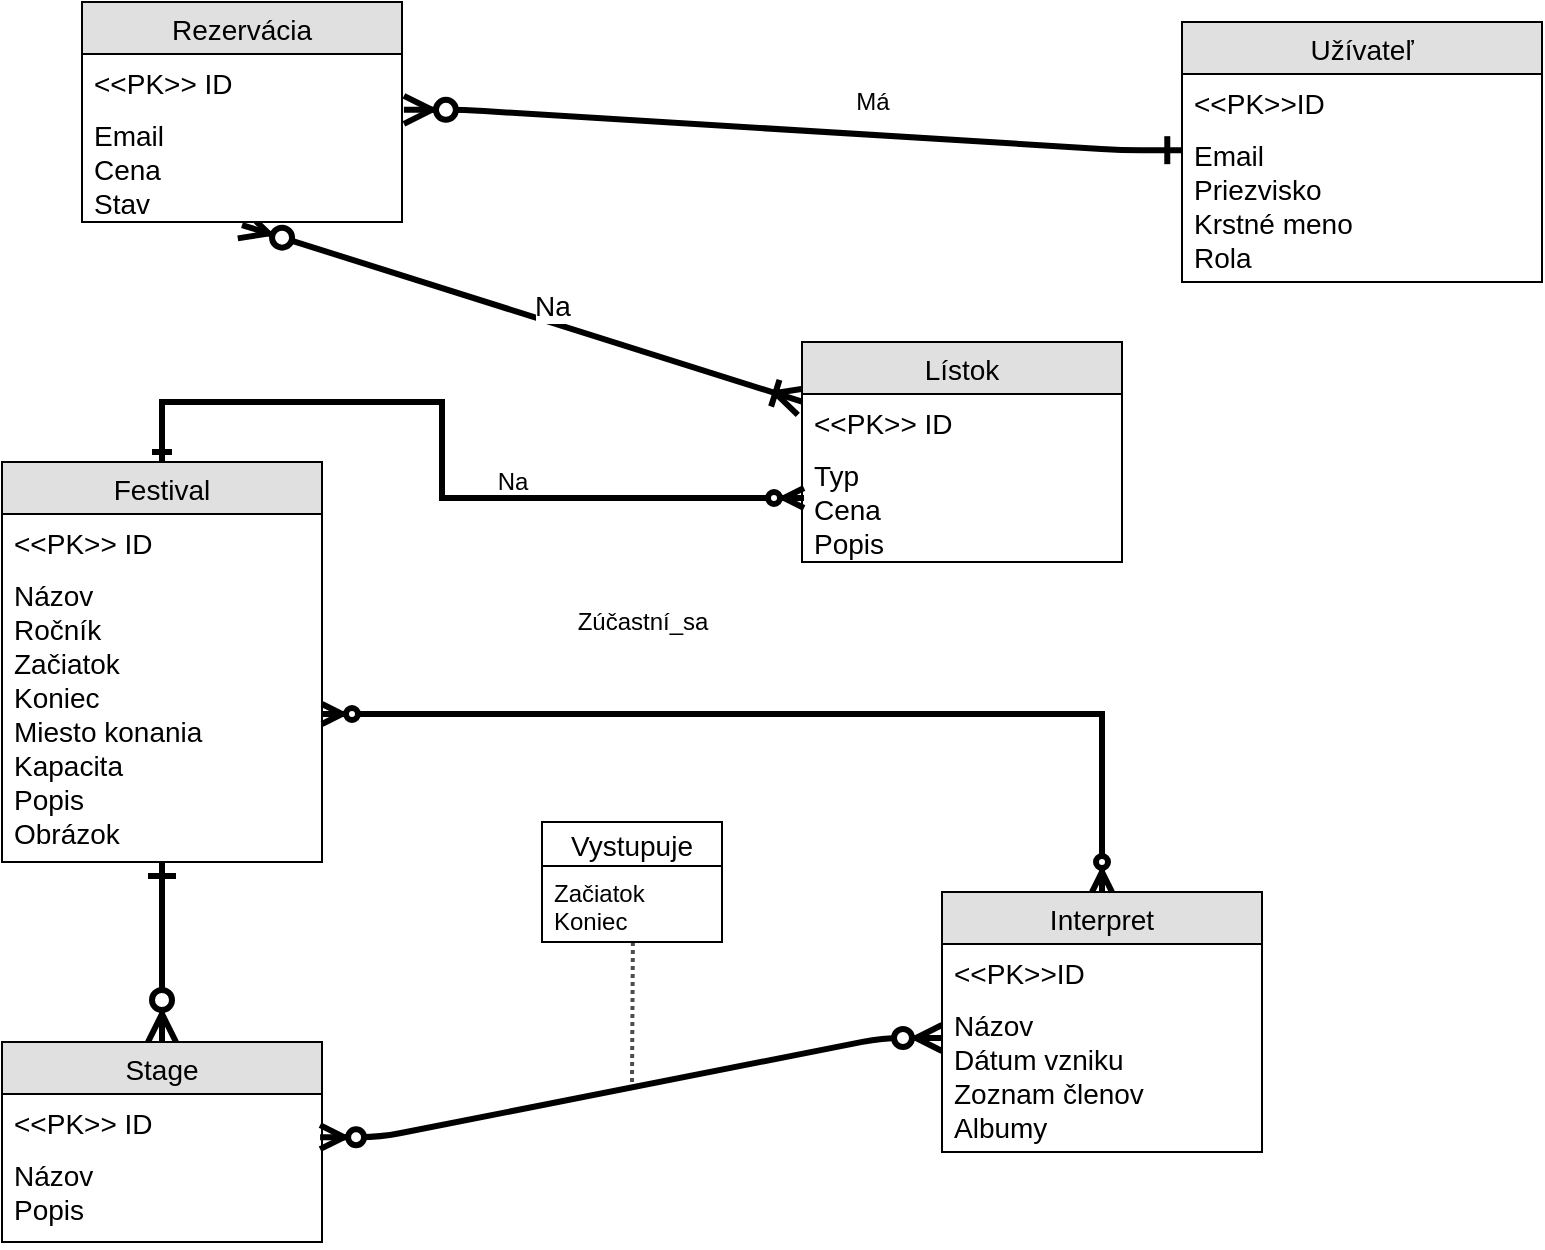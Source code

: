 <mxfile version="13.10.5" type="github">
  <diagram id="SqzLZP4Tq1UI5nP1CFep" name="Page-1">
    <mxGraphModel dx="1221" dy="682" grid="1" gridSize="10" guides="1" tooltips="1" connect="1" arrows="1" fold="1" page="1" pageScale="1" pageWidth="1169" pageHeight="827" math="0" shadow="0">
      <root>
        <mxCell id="0" />
        <mxCell id="1" parent="0" />
        <mxCell id="MLYBAFH9ieWStkkf3gBx-81" style="orthogonalLoop=1;jettySize=auto;html=1;exitX=0.5;exitY=0;exitDx=0;exitDy=0;startArrow=ERzeroToMany;startSize=10;endArrow=ERone;endSize=10;strokeWidth=3;fontSize=12;endFill=0;startFill=1;" parent="1" source="MLYBAFH9ieWStkkf3gBx-42" target="MLYBAFH9ieWStkkf3gBx-8" edge="1">
          <mxGeometry relative="1" as="geometry" />
        </mxCell>
        <mxCell id="MLYBAFH9ieWStkkf3gBx-64" value="" style="fontSize=12;html=1;endArrow=ERoneToMany;startArrow=ERzeroToMany;strokeWidth=3;endSize=10;startSize=10;exitX=0.5;exitY=1.026;exitDx=0;exitDy=0;exitPerimeter=0;startFill=1;endFill=0;rounded=0;jumpStyle=none;" parent="1" source="MLYBAFH9ieWStkkf3gBx-11" target="BZns07hrkQqCRaPmtEQy-5" edge="1">
          <mxGeometry width="100" height="100" relative="1" as="geometry">
            <mxPoint x="230" y="160" as="sourcePoint" />
            <mxPoint x="388" y="20" as="targetPoint" />
          </mxGeometry>
        </mxCell>
        <mxCell id="MLYBAFH9ieWStkkf3gBx-65" value="Na" style="text;html=1;align=center;verticalAlign=middle;resizable=0;points=[];labelBackgroundColor=#ffffff;fontSize=14;" parent="MLYBAFH9ieWStkkf3gBx-64" vertex="1" connectable="0">
          <mxGeometry x="-0.036" y="1" relative="1" as="geometry">
            <mxPoint x="19" y="-1" as="offset" />
          </mxGeometry>
        </mxCell>
        <mxCell id="MLYBAFH9ieWStkkf3gBx-86" style="rounded=0;orthogonalLoop=1;jettySize=auto;html=1;startSize=8;endArrow=none;endFill=0;endSize=9;strokeWidth=2;fontSize=14;dashed=1;dashPattern=1 1;strokeColor=#4D4D4D;entryX=0.505;entryY=0.984;entryDx=0;entryDy=0;entryPerimeter=0;" parent="1" target="MLYBAFH9ieWStkkf3gBx-85" edge="1">
          <mxGeometry relative="1" as="geometry">
            <mxPoint x="460" y="506" as="targetPoint" />
            <mxPoint x="375" y="570" as="sourcePoint" />
          </mxGeometry>
        </mxCell>
        <mxCell id="MLYBAFH9ieWStkkf3gBx-42" value="Stage" style="swimlane;fontStyle=0;childLayout=stackLayout;horizontal=1;startSize=26;fillColor=#e0e0e0;horizontalStack=0;resizeParent=1;resizeParentMax=0;resizeLast=0;collapsible=1;marginBottom=0;swimlaneFillColor=#ffffff;align=center;fontSize=14;" parent="1" vertex="1">
          <mxGeometry x="60" y="550" width="160" height="100" as="geometry" />
        </mxCell>
        <mxCell id="MLYBAFH9ieWStkkf3gBx-43" value="&lt;&lt;PK&gt;&gt; ID" style="text;strokeColor=none;fillColor=none;spacingLeft=4;spacingRight=4;overflow=hidden;rotatable=0;points=[[0,0.5],[1,0.5]];portConstraint=eastwest;fontSize=14;" parent="MLYBAFH9ieWStkkf3gBx-42" vertex="1">
          <mxGeometry y="26" width="160" height="26" as="geometry" />
        </mxCell>
        <mxCell id="MLYBAFH9ieWStkkf3gBx-44" value="Názov&#xa;Popis" style="text;strokeColor=none;fillColor=none;spacingLeft=4;spacingRight=4;overflow=hidden;rotatable=0;points=[[0,0.5],[1,0.5]];portConstraint=eastwest;fontSize=14;" parent="MLYBAFH9ieWStkkf3gBx-42" vertex="1">
          <mxGeometry y="52" width="160" height="48" as="geometry" />
        </mxCell>
        <mxCell id="_ilCubiVnPAOIf1o1HvM-1" value="" style="edgeStyle=entityRelationEdgeStyle;fontSize=12;html=1;endArrow=ERzeroToMany;startArrow=ERzeroToMany;strokeWidth=3;endSize=9;startSize=8;exitX=0.994;exitY=-0.092;exitDx=0;exitDy=0;exitPerimeter=0;endFill=1;" parent="1" source="MLYBAFH9ieWStkkf3gBx-44" edge="1">
          <mxGeometry width="100" height="100" relative="1" as="geometry">
            <mxPoint x="219.04" y="547.584" as="sourcePoint" />
            <mxPoint x="530" y="548" as="targetPoint" />
          </mxGeometry>
        </mxCell>
        <mxCell id="MLYBAFH9ieWStkkf3gBx-9" value="Rezervácia" style="swimlane;fontStyle=0;childLayout=stackLayout;horizontal=1;startSize=26;fillColor=#e0e0e0;horizontalStack=0;resizeParent=1;resizeParentMax=0;resizeLast=0;collapsible=1;marginBottom=0;swimlaneFillColor=#ffffff;align=center;fontSize=14;" parent="1" vertex="1">
          <mxGeometry x="100" y="30" width="160" height="110" as="geometry" />
        </mxCell>
        <mxCell id="MLYBAFH9ieWStkkf3gBx-10" value="&lt;&lt;PK&gt;&gt; ID" style="text;strokeColor=none;fillColor=none;spacingLeft=4;spacingRight=4;overflow=hidden;rotatable=0;points=[[0,0.5],[1,0.5]];portConstraint=eastwest;fontSize=14;" parent="MLYBAFH9ieWStkkf3gBx-9" vertex="1">
          <mxGeometry y="26" width="160" height="26" as="geometry" />
        </mxCell>
        <mxCell id="MLYBAFH9ieWStkkf3gBx-11" value="Email&#xa;Cena&#xa;Stav" style="text;strokeColor=none;fillColor=none;spacingLeft=4;spacingRight=4;overflow=hidden;rotatable=0;points=[[0,0.5],[1,0.5]];portConstraint=eastwest;fontSize=14;" parent="MLYBAFH9ieWStkkf3gBx-9" vertex="1">
          <mxGeometry y="52" width="160" height="58" as="geometry" />
        </mxCell>
        <mxCell id="_ilCubiVnPAOIf1o1HvM-3" value="" style="edgeStyle=entityRelationEdgeStyle;fontSize=12;html=1;endArrow=ERone;startArrow=ERzeroToMany;strokeWidth=3;exitX=1.006;exitY=0.033;exitDx=0;exitDy=0;endSize=10;startSize=10;exitPerimeter=0;entryX=-0.002;entryY=0.155;entryDx=0;entryDy=0;entryPerimeter=0;endFill=0;" parent="1" source="MLYBAFH9ieWStkkf3gBx-11" target="MLYBAFH9ieWStkkf3gBx-25" edge="1">
          <mxGeometry width="100" height="100" relative="1" as="geometry">
            <mxPoint x="230" y="331" as="sourcePoint" />
            <mxPoint x="510" y="99" as="targetPoint" />
          </mxGeometry>
        </mxCell>
        <mxCell id="MLYBAFH9ieWStkkf3gBx-23" value="Užívateľ" style="swimlane;fontStyle=0;childLayout=stackLayout;horizontal=1;startSize=26;fillColor=#e0e0e0;horizontalStack=0;resizeParent=1;resizeParentMax=0;resizeLast=0;collapsible=1;marginBottom=0;swimlaneFillColor=#ffffff;align=center;fontSize=14;" parent="1" vertex="1">
          <mxGeometry x="650" y="40" width="180" height="130" as="geometry" />
        </mxCell>
        <mxCell id="MLYBAFH9ieWStkkf3gBx-24" value="&lt;&lt;PK&gt;&gt;ID" style="text;strokeColor=none;fillColor=none;spacingLeft=4;spacingRight=4;overflow=hidden;rotatable=0;points=[[0,0.5],[1,0.5]];portConstraint=eastwest;fontSize=14;" parent="MLYBAFH9ieWStkkf3gBx-23" vertex="1">
          <mxGeometry y="26" width="180" height="26" as="geometry" />
        </mxCell>
        <mxCell id="MLYBAFH9ieWStkkf3gBx-25" value="Email&#xa;Priezvisko&#xa;Krstné meno&#xa;Rola&#xa;" style="text;strokeColor=none;fillColor=none;spacingLeft=4;spacingRight=4;overflow=hidden;rotatable=0;points=[[0,0.5],[1,0.5]];portConstraint=eastwest;fontSize=14;" parent="MLYBAFH9ieWStkkf3gBx-23" vertex="1">
          <mxGeometry y="52" width="180" height="78" as="geometry" />
        </mxCell>
        <mxCell id="MLYBAFH9ieWStkkf3gBx-84" value="Vystupuje" style="swimlane;fontStyle=0;childLayout=stackLayout;horizontal=1;startSize=22;fillColor=none;horizontalStack=0;resizeParent=1;resizeParentMax=0;resizeLast=0;collapsible=1;marginBottom=0;swimlaneFillColor=#ffffff;align=center;fontSize=14;" parent="1" vertex="1">
          <mxGeometry x="330" y="440" width="90" height="60" as="geometry">
            <mxRectangle x="380" y="520" width="90" height="22" as="alternateBounds" />
          </mxGeometry>
        </mxCell>
        <mxCell id="MLYBAFH9ieWStkkf3gBx-85" value="Začiatok&#xa;Koniec" style="text;strokeColor=none;fillColor=none;spacingLeft=4;spacingRight=4;overflow=hidden;rotatable=0;points=[[0,0.5],[1,0.5]];portConstraint=eastwest;fontSize=12;" parent="MLYBAFH9ieWStkkf3gBx-84" vertex="1">
          <mxGeometry y="22" width="90" height="38" as="geometry" />
        </mxCell>
        <mxCell id="MLYBAFH9ieWStkkf3gBx-5" value="Festival" style="swimlane;fontStyle=0;childLayout=stackLayout;horizontal=1;startSize=26;fillColor=#e0e0e0;horizontalStack=0;resizeParent=1;resizeParentMax=0;resizeLast=0;collapsible=1;marginBottom=0;swimlaneFillColor=#ffffff;align=center;fontSize=14;" parent="1" vertex="1">
          <mxGeometry x="60" y="260" width="160" height="200" as="geometry" />
        </mxCell>
        <mxCell id="MLYBAFH9ieWStkkf3gBx-6" value="&lt;&lt;PK&gt;&gt; ID" style="text;strokeColor=none;fillColor=none;spacingLeft=4;spacingRight=4;overflow=hidden;rotatable=0;points=[[0,0.5],[1,0.5]];portConstraint=eastwest;fontSize=14;" parent="MLYBAFH9ieWStkkf3gBx-5" vertex="1">
          <mxGeometry y="26" width="160" height="26" as="geometry" />
        </mxCell>
        <mxCell id="MLYBAFH9ieWStkkf3gBx-8" value="Názov&#xa;Ročník&#xa;Začiatok&#xa;Koniec&#xa;Miesto konania&#xa;Kapacita&#xa;Popis&#xa;Obrázok" style="text;strokeColor=none;fillColor=none;spacingLeft=4;spacingRight=4;overflow=hidden;rotatable=0;points=[[0,0.5],[1,0.5]];portConstraint=eastwest;fontSize=14;" parent="MLYBAFH9ieWStkkf3gBx-5" vertex="1">
          <mxGeometry y="52" width="160" height="148" as="geometry" />
        </mxCell>
        <mxCell id="MLYBAFH9ieWStkkf3gBx-27" value="Interpret" style="swimlane;fontStyle=0;childLayout=stackLayout;horizontal=1;startSize=26;fillColor=#e0e0e0;horizontalStack=0;resizeParent=1;resizeParentMax=0;resizeLast=0;collapsible=1;marginBottom=0;swimlaneFillColor=#ffffff;align=center;fontSize=14;" parent="1" vertex="1">
          <mxGeometry x="530" y="475" width="160" height="130" as="geometry" />
        </mxCell>
        <mxCell id="MLYBAFH9ieWStkkf3gBx-28" value="&lt;&lt;PK&gt;&gt;ID" style="text;strokeColor=none;fillColor=none;spacingLeft=4;spacingRight=4;overflow=hidden;rotatable=0;points=[[0,0.5],[1,0.5]];portConstraint=eastwest;fontSize=14;" parent="MLYBAFH9ieWStkkf3gBx-27" vertex="1">
          <mxGeometry y="26" width="160" height="26" as="geometry" />
        </mxCell>
        <mxCell id="MLYBAFH9ieWStkkf3gBx-29" value="Názov&#xa;Dátum vzniku&#xa;Zoznam členov&#xa;Albumy" style="text;strokeColor=none;fillColor=none;spacingLeft=4;spacingRight=4;overflow=hidden;rotatable=0;points=[[0,0.5],[1,0.5]];portConstraint=eastwest;fontSize=14;" parent="MLYBAFH9ieWStkkf3gBx-27" vertex="1">
          <mxGeometry y="52" width="160" height="78" as="geometry" />
        </mxCell>
        <mxCell id="BZns07hrkQqCRaPmtEQy-1" value="Má" style="text;html=1;align=center;verticalAlign=middle;resizable=0;points=[];autosize=1;" vertex="1" parent="1">
          <mxGeometry x="480" y="70" width="30" height="20" as="geometry" />
        </mxCell>
        <mxCell id="BZns07hrkQqCRaPmtEQy-5" value="Lístok" style="swimlane;fontStyle=0;childLayout=stackLayout;horizontal=1;startSize=26;fillColor=#e0e0e0;horizontalStack=0;resizeParent=1;resizeParentMax=0;resizeLast=0;collapsible=1;marginBottom=0;swimlaneFillColor=#ffffff;align=center;fontSize=14;" vertex="1" parent="1">
          <mxGeometry x="460" y="200" width="160" height="110" as="geometry" />
        </mxCell>
        <mxCell id="BZns07hrkQqCRaPmtEQy-6" value="&lt;&lt;PK&gt;&gt; ID" style="text;strokeColor=none;fillColor=none;spacingLeft=4;spacingRight=4;overflow=hidden;rotatable=0;points=[[0,0.5],[1,0.5]];portConstraint=eastwest;fontSize=14;" vertex="1" parent="BZns07hrkQqCRaPmtEQy-5">
          <mxGeometry y="26" width="160" height="26" as="geometry" />
        </mxCell>
        <mxCell id="BZns07hrkQqCRaPmtEQy-7" value="Typ&#xa;Cena&#xa;Popis" style="text;strokeColor=none;fillColor=none;spacingLeft=4;spacingRight=4;overflow=hidden;rotatable=0;points=[[0,0.5],[1,0.5]];portConstraint=eastwest;fontSize=14;" vertex="1" parent="BZns07hrkQqCRaPmtEQy-5">
          <mxGeometry y="52" width="160" height="58" as="geometry" />
        </mxCell>
        <mxCell id="BZns07hrkQqCRaPmtEQy-8" style="edgeStyle=orthogonalEdgeStyle;rounded=0;orthogonalLoop=1;jettySize=auto;html=1;endArrow=ERone;endFill=0;strokeWidth=3;startArrow=ERzeroToMany;startFill=1;" edge="1" parent="1">
          <mxGeometry relative="1" as="geometry">
            <mxPoint x="461" y="278" as="sourcePoint" />
            <mxPoint x="140" y="260" as="targetPoint" />
            <Array as="points">
              <mxPoint x="461" y="278" />
              <mxPoint x="280" y="278" />
              <mxPoint x="280" y="230" />
              <mxPoint x="140" y="230" />
            </Array>
          </mxGeometry>
        </mxCell>
        <mxCell id="BZns07hrkQqCRaPmtEQy-9" style="edgeStyle=orthogonalEdgeStyle;rounded=0;orthogonalLoop=1;jettySize=auto;html=1;exitX=1;exitY=0.5;exitDx=0;exitDy=0;entryX=0.5;entryY=0;entryDx=0;entryDy=0;startArrow=ERzeroToMany;startFill=1;endArrow=ERzeroToMany;endFill=1;strokeWidth=3;" edge="1" parent="1" source="MLYBAFH9ieWStkkf3gBx-8" target="MLYBAFH9ieWStkkf3gBx-27">
          <mxGeometry relative="1" as="geometry" />
        </mxCell>
        <mxCell id="BZns07hrkQqCRaPmtEQy-10" value="Na" style="text;html=1;align=center;verticalAlign=middle;resizable=0;points=[];autosize=1;" vertex="1" parent="1">
          <mxGeometry x="300" y="260" width="30" height="20" as="geometry" />
        </mxCell>
        <mxCell id="BZns07hrkQqCRaPmtEQy-11" value="Zúčastní_sa" style="text;html=1;align=center;verticalAlign=middle;resizable=0;points=[];autosize=1;" vertex="1" parent="1">
          <mxGeometry x="340" y="330" width="80" height="20" as="geometry" />
        </mxCell>
      </root>
    </mxGraphModel>
  </diagram>
</mxfile>
